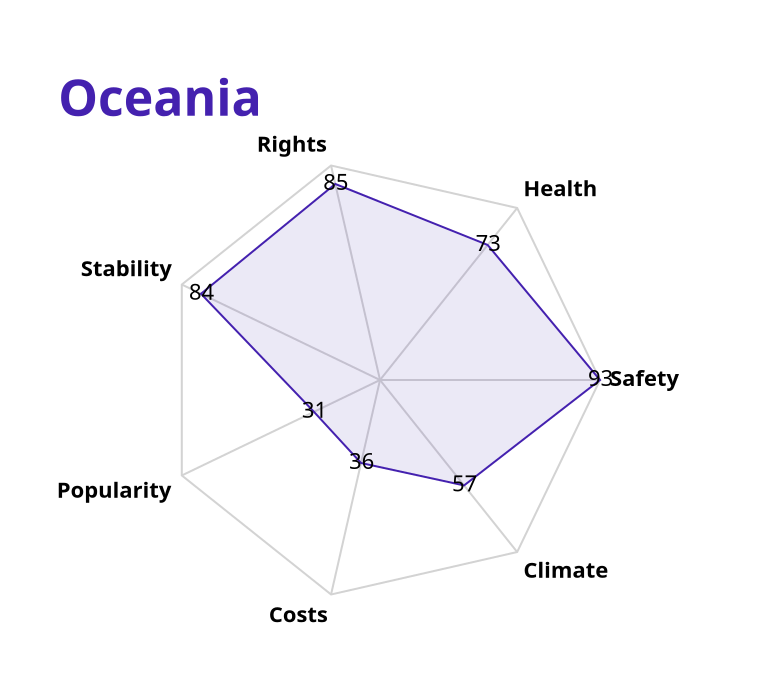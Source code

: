 {
    "$schema": "https://vega.github.io/schema/vega/v5.json",
    "description": "A radar chart example, showing multiple dimensions in a radial layout.",
    "width": 380,
    "height":350,
    "padding": 80,
    "autosize": {"type": "none", "contains": "padding"},
    "title": "Oceania",
     "config": {
      "title": {
        "font": "Lucida Sans Unicode",
        "fontSize":25,
        "color": "#4421af",
        "anchor": "start"
      }
    },
  
    "signals": [
      {"name": "radius", "update": "width / 2"}
    ],
  
    "data": [
      {
        "name": "table",
        "values": [
          {"Factor": "Stability", "value": 84, "Continent": 0},
          {"Factor": "Rights", "value": 85, "Continent": 0},
          {"Factor": "Health", "value": 73, "Continent": 0},
          {"Factor": "Safety", "value": 93, "Continent": 0},
          {"Factor": "Climate", "value": 57, "Continent": 0},
          {"Factor": "Costs", "value": 36, "Continent": 0},
          {"Factor": "Popularity", "value": 31, "Continent": 0}
        ]
      },
      {
        "name": "Factor",
        "source": "table",
        "transform": [
          {
            "type": "aggregate",
            "groupby": ["Factor"]
          }
        ]
      }
    ],
  
    "scales": [
      {
        "name": "angular",
        "type": "point",
        "range": {"signal": "[-PI, PI]"},
        "padding": 0.5,
        "domain": {"data": "table", "field": "Factor"}
      },
      {
        "name": "radial",
        "type": "linear",
        "range": {"signal": "[0, radius]"},
        "zero": true,
        "nice": false,
        "domain": {"data": "table", "field": "value"},
        "domainMin": 0
      },
      {
        "name": "color",
        "type": "ordinal",
        "domain": {"data": "table", "field": "Continent"},
        "range": ["#4421af"]
      }
    ],
  
    "encode": {
      "enter": {
        "x": {"signal": "radius"},
        "y": {"signal": "radius"}
      }
    },
  
    "marks": [
      {
        "type": "group",
        "name": "Continent",
        "zindex": 1,
        "from": {
          "facet": {"data": "table", "name": "facet", "groupby": ["Continent"]}
        },
        "marks": [
          {
            "type": "line",
            "name": "Continent-line",
            "from": {"data": "facet"},
            "encode": {
              "enter": {
                "interpolate": {"value": "linear-closed"},
                "x": {"signal": "scale('radial', datum.value) * cos(scale('angular', datum.Factor))"},
                "y": {"signal": "scale('radial', datum.value) * sin(scale('angular', datum.Factor))"},
                "stroke": {"scale": "color", "field": "Continent"},
                "strokeWidth": {"value": 1},
                "fill": {"scale": "color", "field": "Continent"},
                "fillOpacity": {"value": 0.1}
              }
            }
          },
          {
            "type": "text",
            "name": "value-text",
            "from": {"data": "Continent-line"},
            "encode": {
              "enter": {
                "x": {"signal": "datum.x"},
                "y": {"signal": "datum.y"},
                "text": {"signal": "datum.datum.value"},
                "align": {"value": "center"},
                "baseline": {"value": "middle"},
                "fill": {"value": "black"}
              }
            }
          }
        ]
      },
      {
        "type": "rule",
        "name": "radial-grid",
        "from": {"data": "Factor"},
        "zindex": 0,
        "encode": {
          "enter": {
            "x": {"value": 0},
            "y": {"value": 0},
            "x2": {"signal": "radius * cos(scale('angular', datum.Factor))"},
            "y2": {"signal": "radius * sin(scale('angular', datum.Factor))"},
            "stroke": {"value": "lightgray"},
            "strokeWidth": {"value": 1}
          }
        }
      },
      {
        "type": "text",
        "name": "key-label",
        "from": {"data": "Factor"},
        "zindex": 1,
        "encode": {
          "enter": {
            "x": {"signal": "(radius + 5) * cos(scale('angular', datum.Factor))"},
            "y": {"signal": "(radius + 5) * sin(scale('angular', datum.Factor))"},
            "text": {"field": "Factor"},
            "align": [
              {
                "test": "abs(scale('angular', datum.Factor)) > PI / 2",
                "value": "right"
              },
              {
                "value": "left"
              }
            ],
            "baseline": [
              {
                "test": "scale('angular', datum.Factor) > 0", "value": "top"
              },
              {
                "test": "scale('angular', datum.Factor) == 0", "value": "middle"
              },
              {
                "value": "bottom"
              }
            ],
            
            "fill": {"value": "black"},
            "fontWeight": {"value": "bold"}
          }
        }
      },
      {
        "type": "line",
        "name": "outer-line",
        "from": {"data": "radial-grid"},
        "encode": {
          "enter": {
            "interpolate": {"value": "linear-closed"},
            "x": {"field": "x2"},
            "y": {"field": "y2"},
            "stroke": {"value": "lightgray"},
            "strokeWidth": {"value": 1}
          }
        }
      }
      
    ]
  }
  
